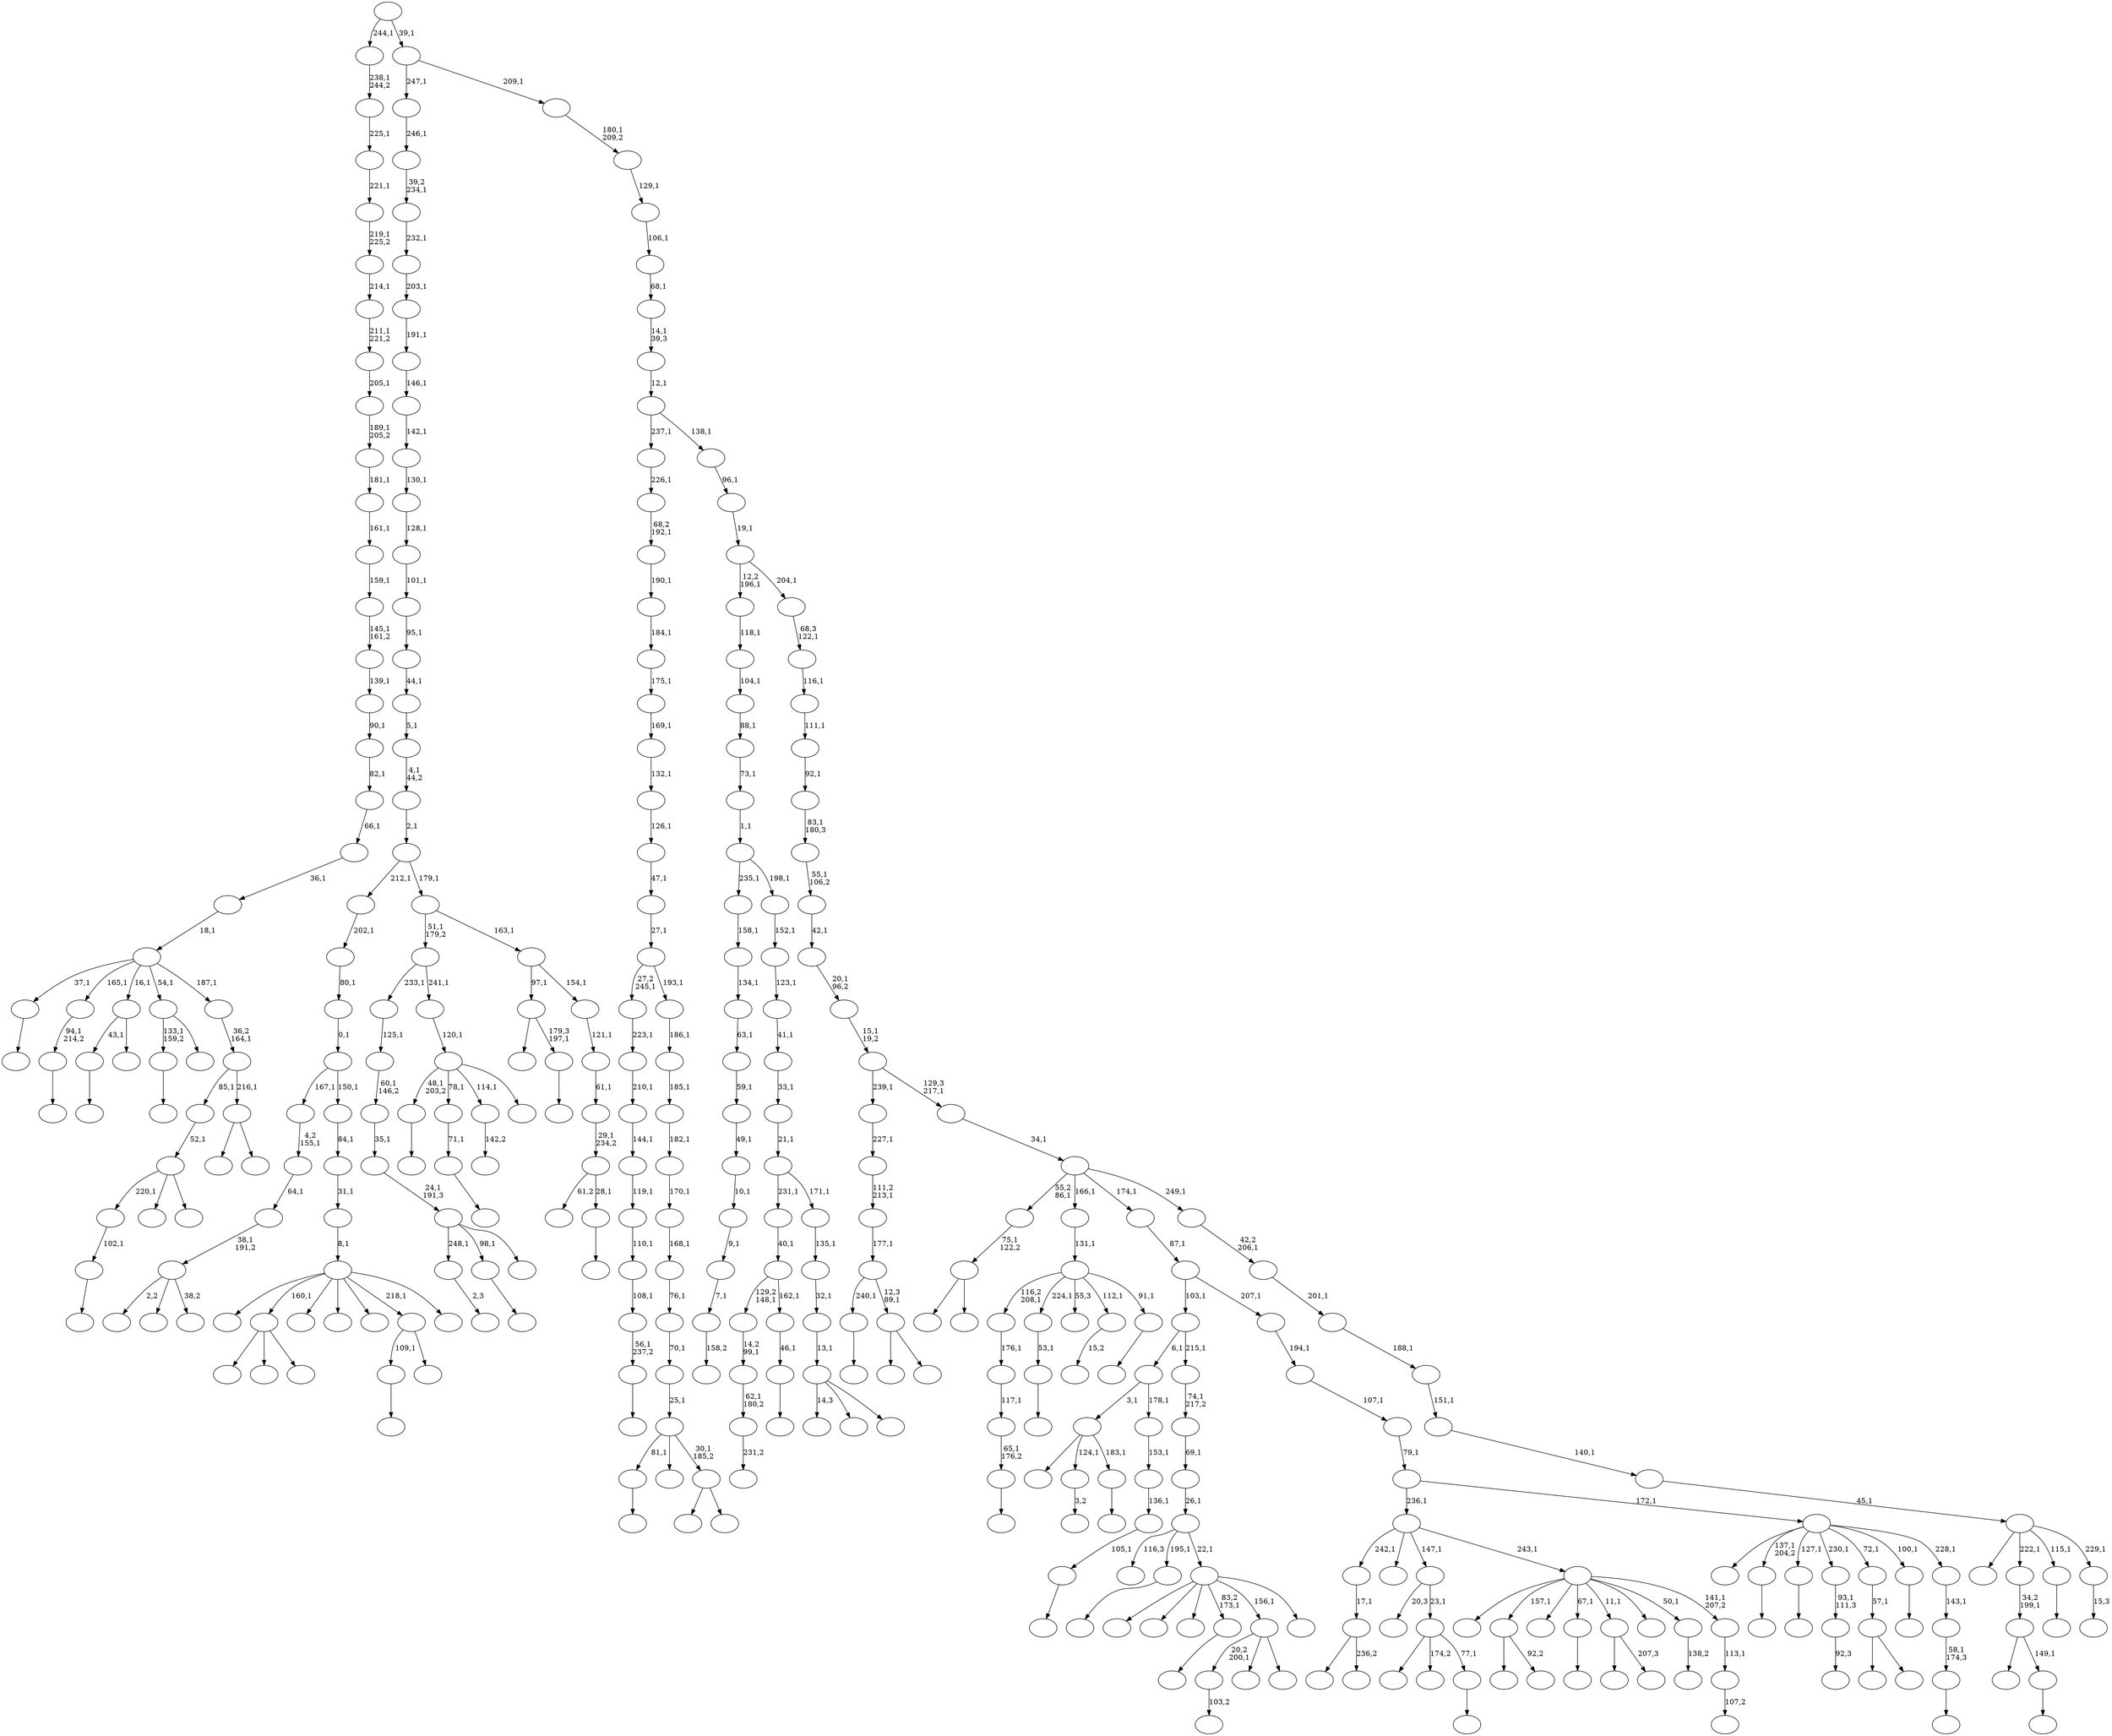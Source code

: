 digraph T {
	350 [label=""]
	349 [label=""]
	348 [label=""]
	347 [label=""]
	346 [label=""]
	345 [label=""]
	344 [label=""]
	343 [label=""]
	342 [label=""]
	341 [label=""]
	340 [label=""]
	339 [label=""]
	338 [label=""]
	337 [label=""]
	336 [label=""]
	335 [label=""]
	334 [label=""]
	333 [label=""]
	332 [label=""]
	331 [label=""]
	330 [label=""]
	329 [label=""]
	328 [label=""]
	327 [label=""]
	326 [label=""]
	325 [label=""]
	324 [label=""]
	323 [label=""]
	322 [label=""]
	321 [label=""]
	320 [label=""]
	319 [label=""]
	318 [label=""]
	317 [label=""]
	316 [label=""]
	315 [label=""]
	314 [label=""]
	313 [label=""]
	312 [label=""]
	311 [label=""]
	310 [label=""]
	309 [label=""]
	308 [label=""]
	307 [label=""]
	306 [label=""]
	305 [label=""]
	304 [label=""]
	303 [label=""]
	302 [label=""]
	301 [label=""]
	300 [label=""]
	299 [label=""]
	298 [label=""]
	297 [label=""]
	296 [label=""]
	295 [label=""]
	294 [label=""]
	293 [label=""]
	292 [label=""]
	291 [label=""]
	290 [label=""]
	289 [label=""]
	288 [label=""]
	287 [label=""]
	286 [label=""]
	285 [label=""]
	284 [label=""]
	283 [label=""]
	282 [label=""]
	281 [label=""]
	280 [label=""]
	279 [label=""]
	278 [label=""]
	277 [label=""]
	276 [label=""]
	275 [label=""]
	274 [label=""]
	273 [label=""]
	272 [label=""]
	271 [label=""]
	270 [label=""]
	269 [label=""]
	268 [label=""]
	267 [label=""]
	266 [label=""]
	265 [label=""]
	264 [label=""]
	263 [label=""]
	262 [label=""]
	261 [label=""]
	260 [label=""]
	259 [label=""]
	258 [label=""]
	257 [label=""]
	256 [label=""]
	255 [label=""]
	254 [label=""]
	253 [label=""]
	252 [label=""]
	251 [label=""]
	250 [label=""]
	249 [label=""]
	248 [label=""]
	247 [label=""]
	246 [label=""]
	245 [label=""]
	244 [label=""]
	243 [label=""]
	242 [label=""]
	241 [label=""]
	240 [label=""]
	239 [label=""]
	238 [label=""]
	237 [label=""]
	236 [label=""]
	235 [label=""]
	234 [label=""]
	233 [label=""]
	232 [label=""]
	231 [label=""]
	230 [label=""]
	229 [label=""]
	228 [label=""]
	227 [label=""]
	226 [label=""]
	225 [label=""]
	224 [label=""]
	223 [label=""]
	222 [label=""]
	221 [label=""]
	220 [label=""]
	219 [label=""]
	218 [label=""]
	217 [label=""]
	216 [label=""]
	215 [label=""]
	214 [label=""]
	213 [label=""]
	212 [label=""]
	211 [label=""]
	210 [label=""]
	209 [label=""]
	208 [label=""]
	207 [label=""]
	206 [label=""]
	205 [label=""]
	204 [label=""]
	203 [label=""]
	202 [label=""]
	201 [label=""]
	200 [label=""]
	199 [label=""]
	198 [label=""]
	197 [label=""]
	196 [label=""]
	195 [label=""]
	194 [label=""]
	193 [label=""]
	192 [label=""]
	191 [label=""]
	190 [label=""]
	189 [label=""]
	188 [label=""]
	187 [label=""]
	186 [label=""]
	185 [label=""]
	184 [label=""]
	183 [label=""]
	182 [label=""]
	181 [label=""]
	180 [label=""]
	179 [label=""]
	178 [label=""]
	177 [label=""]
	176 [label=""]
	175 [label=""]
	174 [label=""]
	173 [label=""]
	172 [label=""]
	171 [label=""]
	170 [label=""]
	169 [label=""]
	168 [label=""]
	167 [label=""]
	166 [label=""]
	165 [label=""]
	164 [label=""]
	163 [label=""]
	162 [label=""]
	161 [label=""]
	160 [label=""]
	159 [label=""]
	158 [label=""]
	157 [label=""]
	156 [label=""]
	155 [label=""]
	154 [label=""]
	153 [label=""]
	152 [label=""]
	151 [label=""]
	150 [label=""]
	149 [label=""]
	148 [label=""]
	147 [label=""]
	146 [label=""]
	145 [label=""]
	144 [label=""]
	143 [label=""]
	142 [label=""]
	141 [label=""]
	140 [label=""]
	139 [label=""]
	138 [label=""]
	137 [label=""]
	136 [label=""]
	135 [label=""]
	134 [label=""]
	133 [label=""]
	132 [label=""]
	131 [label=""]
	130 [label=""]
	129 [label=""]
	128 [label=""]
	127 [label=""]
	126 [label=""]
	125 [label=""]
	124 [label=""]
	123 [label=""]
	122 [label=""]
	121 [label=""]
	120 [label=""]
	119 [label=""]
	118 [label=""]
	117 [label=""]
	116 [label=""]
	115 [label=""]
	114 [label=""]
	113 [label=""]
	112 [label=""]
	111 [label=""]
	110 [label=""]
	109 [label=""]
	108 [label=""]
	107 [label=""]
	106 [label=""]
	105 [label=""]
	104 [label=""]
	103 [label=""]
	102 [label=""]
	101 [label=""]
	100 [label=""]
	99 [label=""]
	98 [label=""]
	97 [label=""]
	96 [label=""]
	95 [label=""]
	94 [label=""]
	93 [label=""]
	92 [label=""]
	91 [label=""]
	90 [label=""]
	89 [label=""]
	88 [label=""]
	87 [label=""]
	86 [label=""]
	85 [label=""]
	84 [label=""]
	83 [label=""]
	82 [label=""]
	81 [label=""]
	80 [label=""]
	79 [label=""]
	78 [label=""]
	77 [label=""]
	76 [label=""]
	75 [label=""]
	74 [label=""]
	73 [label=""]
	72 [label=""]
	71 [label=""]
	70 [label=""]
	69 [label=""]
	68 [label=""]
	67 [label=""]
	66 [label=""]
	65 [label=""]
	64 [label=""]
	63 [label=""]
	62 [label=""]
	61 [label=""]
	60 [label=""]
	59 [label=""]
	58 [label=""]
	57 [label=""]
	56 [label=""]
	55 [label=""]
	54 [label=""]
	53 [label=""]
	52 [label=""]
	51 [label=""]
	50 [label=""]
	49 [label=""]
	48 [label=""]
	47 [label=""]
	46 [label=""]
	45 [label=""]
	44 [label=""]
	43 [label=""]
	42 [label=""]
	41 [label=""]
	40 [label=""]
	39 [label=""]
	38 [label=""]
	37 [label=""]
	36 [label=""]
	35 [label=""]
	34 [label=""]
	33 [label=""]
	32 [label=""]
	31 [label=""]
	30 [label=""]
	29 [label=""]
	28 [label=""]
	27 [label=""]
	26 [label=""]
	25 [label=""]
	24 [label=""]
	23 [label=""]
	22 [label=""]
	21 [label=""]
	20 [label=""]
	19 [label=""]
	18 [label=""]
	17 [label=""]
	16 [label=""]
	15 [label=""]
	14 [label=""]
	13 [label=""]
	12 [label=""]
	11 [label=""]
	10 [label=""]
	9 [label=""]
	8 [label=""]
	7 [label=""]
	6 [label=""]
	5 [label=""]
	4 [label=""]
	3 [label=""]
	2 [label=""]
	1 [label=""]
	0 [label=""]
	347 -> 348 [label=""]
	346 -> 347 [label="102,1"]
	342 -> 343 [label="103,2"]
	333 -> 334 [label="3,2"]
	331 -> 332 [label=""]
	329 -> 330 [label=""]
	328 -> 344 [label=""]
	328 -> 333 [label="124,1"]
	328 -> 329 [label="183,1"]
	326 -> 327 [label=""]
	321 -> 322 [label="2,3"]
	318 -> 319 [label="158,2"]
	317 -> 318 [label="7,1"]
	316 -> 317 [label="9,1"]
	315 -> 316 [label="10,1"]
	314 -> 315 [label="49,1"]
	313 -> 314 [label="59,1"]
	312 -> 313 [label="63,1"]
	311 -> 312 [label="134,1"]
	310 -> 311 [label="158,1"]
	308 -> 309 [label=""]
	303 -> 338 [label=""]
	303 -> 304 [label="236,2"]
	302 -> 303 [label="17,1"]
	299 -> 300 [label=""]
	296 -> 297 [label=""]
	294 -> 295 [label=""]
	293 -> 340 [label=""]
	293 -> 294 [label="149,1"]
	292 -> 293 [label="34,2\n199,1"]
	289 -> 325 [label=""]
	289 -> 290 [label="92,2"]
	286 -> 287 [label=""]
	283 -> 284 [label=""]
	280 -> 281 [label=""]
	279 -> 280 [label="65,1\n176,2"]
	278 -> 279 [label="117,1"]
	277 -> 278 [label="176,1"]
	275 -> 276 [label=""]
	272 -> 273 [label=""]
	268 -> 269 [label="231,2"]
	267 -> 268 [label="62,1\n180,2"]
	266 -> 267 [label="14,2\n99,1"]
	264 -> 265 [label=""]
	263 -> 264 [label="53,1"]
	261 -> 298 [label=""]
	261 -> 291 [label=""]
	261 -> 262 [label=""]
	259 -> 336 [label=""]
	259 -> 260 [label="207,3"]
	257 -> 258 [label=""]
	256 -> 337 [label=""]
	256 -> 257 [label="179,3\n197,1"]
	253 -> 254 [label=""]
	252 -> 253 [label="56,1\n237,2"]
	251 -> 252 [label="108,1"]
	250 -> 251 [label="110,1"]
	249 -> 250 [label="119,1"]
	248 -> 249 [label="144,1"]
	247 -> 248 [label="210,1"]
	246 -> 247 [label="223,1"]
	244 -> 245 [label=""]
	242 -> 243 [label=""]
	241 -> 242 [label="71,1"]
	238 -> 239 [label=""]
	237 -> 238 [label="94,1\n214,2"]
	235 -> 341 [label="2,2"]
	235 -> 271 [label=""]
	235 -> 236 [label="38,2"]
	234 -> 235 [label="38,1\n191,2"]
	233 -> 234 [label="64,1"]
	232 -> 233 [label="4,2\n155,1"]
	230 -> 346 [label="220,1"]
	230 -> 320 [label=""]
	230 -> 231 [label=""]
	229 -> 230 [label="52,1"]
	225 -> 321 [label="248,1"]
	225 -> 296 [label="98,1"]
	225 -> 226 [label=""]
	224 -> 225 [label="24,1\n191,3"]
	223 -> 224 [label="35,1"]
	222 -> 223 [label="60,1\n146,2"]
	221 -> 222 [label="125,1"]
	218 -> 219 [label=""]
	217 -> 218 [label="105,1"]
	216 -> 217 [label="136,1"]
	215 -> 216 [label="153,1"]
	214 -> 328 [label="3,1"]
	214 -> 215 [label="178,1"]
	212 -> 213 [label=""]
	211 -> 212 [label="46,1"]
	210 -> 266 [label="129,2\n148,1"]
	210 -> 211 [label="162,1"]
	209 -> 210 [label="40,1"]
	206 -> 207 [label=""]
	202 -> 203 [label="15,2"]
	199 -> 200 [label="142,2"]
	197 -> 198 [label=""]
	195 -> 274 [label=""]
	195 -> 196 [label=""]
	194 -> 308 [label="81,1"]
	194 -> 306 [label=""]
	194 -> 195 [label="30,1\n185,2"]
	193 -> 194 [label="25,1"]
	192 -> 193 [label="70,1"]
	191 -> 192 [label="76,1"]
	190 -> 191 [label="168,1"]
	189 -> 190 [label="170,1"]
	188 -> 189 [label="182,1"]
	187 -> 188 [label="185,1"]
	186 -> 187 [label="186,1"]
	185 -> 246 [label="27,2\n245,1"]
	185 -> 186 [label="193,1"]
	184 -> 185 [label="27,1"]
	183 -> 184 [label="47,1"]
	182 -> 183 [label="126,1"]
	181 -> 182 [label="132,1"]
	180 -> 181 [label="169,1"]
	179 -> 180 [label="175,1"]
	178 -> 179 [label="184,1"]
	177 -> 178 [label="190,1"]
	176 -> 177 [label="68,2\n192,1"]
	175 -> 176 [label="226,1"]
	172 -> 173 [label=""]
	170 -> 171 [label=""]
	168 -> 286 [label="43,1"]
	168 -> 169 [label=""]
	166 -> 244 [label="48,1\n203,2"]
	166 -> 241 [label="78,1"]
	166 -> 199 [label="114,1"]
	166 -> 167 [label=""]
	165 -> 166 [label="120,1"]
	164 -> 221 [label="233,1"]
	164 -> 165 [label="241,1"]
	162 -> 163 [label="92,3"]
	161 -> 162 [label="93,1\n111,3"]
	157 -> 174 [label=""]
	157 -> 158 [label=""]
	156 -> 157 [label="75,1\n122,2"]
	154 -> 283 [label="109,1"]
	154 -> 155 [label=""]
	152 -> 305 [label=""]
	152 -> 153 [label=""]
	151 -> 170 [label="240,1"]
	151 -> 152 [label="12,3\n89,1"]
	150 -> 151 [label="177,1"]
	149 -> 150 [label="111,2\n213,1"]
	148 -> 149 [label="227,1"]
	146 -> 324 [label=""]
	146 -> 261 [label="160,1"]
	146 -> 228 [label=""]
	146 -> 220 [label=""]
	146 -> 160 [label=""]
	146 -> 154 [label="218,1"]
	146 -> 147 [label=""]
	145 -> 146 [label="8,1"]
	144 -> 145 [label="31,1"]
	143 -> 144 [label="84,1"]
	142 -> 232 [label="167,1"]
	142 -> 143 [label="150,1"]
	141 -> 142 [label="0,1"]
	140 -> 141 [label="80,1"]
	139 -> 140 [label="202,1"]
	137 -> 138 [label=""]
	136 -> 345 [label=""]
	136 -> 205 [label="174,2"]
	136 -> 137 [label="77,1"]
	135 -> 159 [label="20,3"]
	135 -> 136 [label="23,1"]
	133 -> 342 [label="20,2\n200,1"]
	133 -> 208 [label=""]
	133 -> 134 [label=""]
	131 -> 132 [label=""]
	130 -> 277 [label="116,2\n208,1"]
	130 -> 263 [label="224,1"]
	130 -> 227 [label="55,3"]
	130 -> 202 [label="112,1"]
	130 -> 131 [label="91,1"]
	129 -> 130 [label="131,1"]
	127 -> 350 [label=""]
	127 -> 335 [label=""]
	127 -> 323 [label=""]
	127 -> 172 [label="83,2\n173,1"]
	127 -> 133 [label="156,1"]
	127 -> 128 [label=""]
	126 -> 255 [label="116,3"]
	126 -> 197 [label="195,1"]
	126 -> 127 [label="22,1"]
	125 -> 126 [label="26,1"]
	124 -> 125 [label="69,1"]
	123 -> 124 [label="74,1\n217,2"]
	122 -> 214 [label="6,1"]
	122 -> 123 [label="215,1"]
	120 -> 121 [label="138,2"]
	118 -> 119 [label="107,2"]
	117 -> 118 [label="113,1"]
	116 -> 339 [label=""]
	116 -> 289 [label="157,1"]
	116 -> 285 [label=""]
	116 -> 275 [label="67,1"]
	116 -> 259 [label="11,1"]
	116 -> 201 [label=""]
	116 -> 120 [label="50,1"]
	116 -> 117 [label="141,1\n207,2"]
	115 -> 302 [label="242,1"]
	115 -> 270 [label=""]
	115 -> 135 [label="147,1"]
	115 -> 116 [label="243,1"]
	113 -> 204 [label=""]
	113 -> 114 [label=""]
	112 -> 113 [label="57,1"]
	110 -> 326 [label="133,1\n159,2"]
	110 -> 111 [label=""]
	108 -> 109 [label=""]
	106 -> 107 [label=""]
	105 -> 106 [label="58,1\n174,3"]
	104 -> 105 [label="143,1"]
	103 -> 301 [label=""]
	103 -> 299 [label="137,1\n204,2"]
	103 -> 272 [label="127,1"]
	103 -> 161 [label="230,1"]
	103 -> 112 [label="72,1"]
	103 -> 108 [label="100,1"]
	103 -> 104 [label="228,1"]
	102 -> 115 [label="236,1"]
	102 -> 103 [label="172,1"]
	101 -> 102 [label="79,1"]
	100 -> 101 [label="107,1"]
	99 -> 100 [label="194,1"]
	98 -> 122 [label="103,1"]
	98 -> 99 [label="207,1"]
	97 -> 98 [label="87,1"]
	95 -> 307 [label="14,3"]
	95 -> 282 [label=""]
	95 -> 96 [label=""]
	94 -> 95 [label="13,1"]
	93 -> 94 [label="32,1"]
	92 -> 93 [label="135,1"]
	91 -> 209 [label="231,1"]
	91 -> 92 [label="171,1"]
	90 -> 91 [label="21,1"]
	89 -> 90 [label="33,1"]
	88 -> 89 [label="41,1"]
	87 -> 88 [label="123,1"]
	86 -> 87 [label="152,1"]
	85 -> 310 [label="235,1"]
	85 -> 86 [label="198,1"]
	84 -> 85 [label="1,1"]
	83 -> 84 [label="73,1"]
	82 -> 83 [label="88,1"]
	81 -> 82 [label="104,1"]
	80 -> 81 [label="118,1"]
	78 -> 240 [label=""]
	78 -> 79 [label=""]
	77 -> 229 [label="85,1"]
	77 -> 78 [label="216,1"]
	76 -> 77 [label="36,2\n164,1"]
	75 -> 331 [label="37,1"]
	75 -> 237 [label="165,1"]
	75 -> 168 [label="16,1"]
	75 -> 110 [label="54,1"]
	75 -> 76 [label="187,1"]
	74 -> 75 [label="18,1"]
	73 -> 74 [label="36,1"]
	72 -> 73 [label="66,1"]
	71 -> 72 [label="82,1"]
	70 -> 71 [label="90,1"]
	69 -> 70 [label="139,1"]
	68 -> 69 [label="145,1\n161,2"]
	67 -> 68 [label="159,1"]
	66 -> 67 [label="161,1"]
	65 -> 66 [label="181,1"]
	64 -> 65 [label="189,1\n205,2"]
	63 -> 64 [label="205,1"]
	62 -> 63 [label="211,1\n221,2"]
	61 -> 62 [label="214,1"]
	60 -> 61 [label="219,1\n225,2"]
	59 -> 60 [label="221,1"]
	58 -> 59 [label="225,1"]
	57 -> 58 [label="238,1\n244,2"]
	55 -> 56 [label=""]
	54 -> 288 [label="61,2"]
	54 -> 55 [label="28,1"]
	53 -> 54 [label="29,1\n234,2"]
	52 -> 53 [label="61,1"]
	51 -> 52 [label="121,1"]
	50 -> 256 [label="97,1"]
	50 -> 51 [label="154,1"]
	49 -> 164 [label="51,1\n179,2"]
	49 -> 50 [label="163,1"]
	48 -> 139 [label="212,1"]
	48 -> 49 [label="179,1"]
	47 -> 48 [label="2,1"]
	46 -> 47 [label="4,1\n44,2"]
	45 -> 46 [label="5,1"]
	44 -> 45 [label="44,1"]
	43 -> 44 [label="95,1"]
	42 -> 43 [label="101,1"]
	41 -> 42 [label="128,1"]
	40 -> 41 [label="130,1"]
	39 -> 40 [label="142,1"]
	38 -> 39 [label="146,1"]
	37 -> 38 [label="191,1"]
	36 -> 37 [label="203,1"]
	35 -> 36 [label="232,1"]
	34 -> 35 [label="39,2\n234,1"]
	33 -> 34 [label="246,1"]
	31 -> 32 [label="15,3"]
	30 -> 349 [label=""]
	30 -> 292 [label="222,1"]
	30 -> 206 [label="115,1"]
	30 -> 31 [label="229,1"]
	29 -> 30 [label="45,1"]
	28 -> 29 [label="140,1"]
	27 -> 28 [label="151,1"]
	26 -> 27 [label="188,1"]
	25 -> 26 [label="201,1"]
	24 -> 25 [label="42,2\n206,1"]
	23 -> 156 [label="55,2\n86,1"]
	23 -> 129 [label="166,1"]
	23 -> 97 [label="174,1"]
	23 -> 24 [label="249,1"]
	22 -> 23 [label="34,1"]
	21 -> 148 [label="239,1"]
	21 -> 22 [label="129,3\n217,1"]
	20 -> 21 [label="15,1\n19,2"]
	19 -> 20 [label="20,1\n96,2"]
	18 -> 19 [label="42,1"]
	17 -> 18 [label="55,1\n106,2"]
	16 -> 17 [label="83,1\n180,3"]
	15 -> 16 [label="92,1"]
	14 -> 15 [label="111,1"]
	13 -> 14 [label="116,1"]
	12 -> 13 [label="68,3\n122,1"]
	11 -> 80 [label="12,2\n196,1"]
	11 -> 12 [label="204,1"]
	10 -> 11 [label="19,1"]
	9 -> 10 [label="96,1"]
	8 -> 175 [label="237,1"]
	8 -> 9 [label="138,1"]
	7 -> 8 [label="12,1"]
	6 -> 7 [label="14,1\n39,3"]
	5 -> 6 [label="68,1"]
	4 -> 5 [label="106,1"]
	3 -> 4 [label="129,1"]
	2 -> 3 [label="180,1\n209,2"]
	1 -> 33 [label="247,1"]
	1 -> 2 [label="209,1"]
	0 -> 57 [label="244,1"]
	0 -> 1 [label="39,1"]
}
